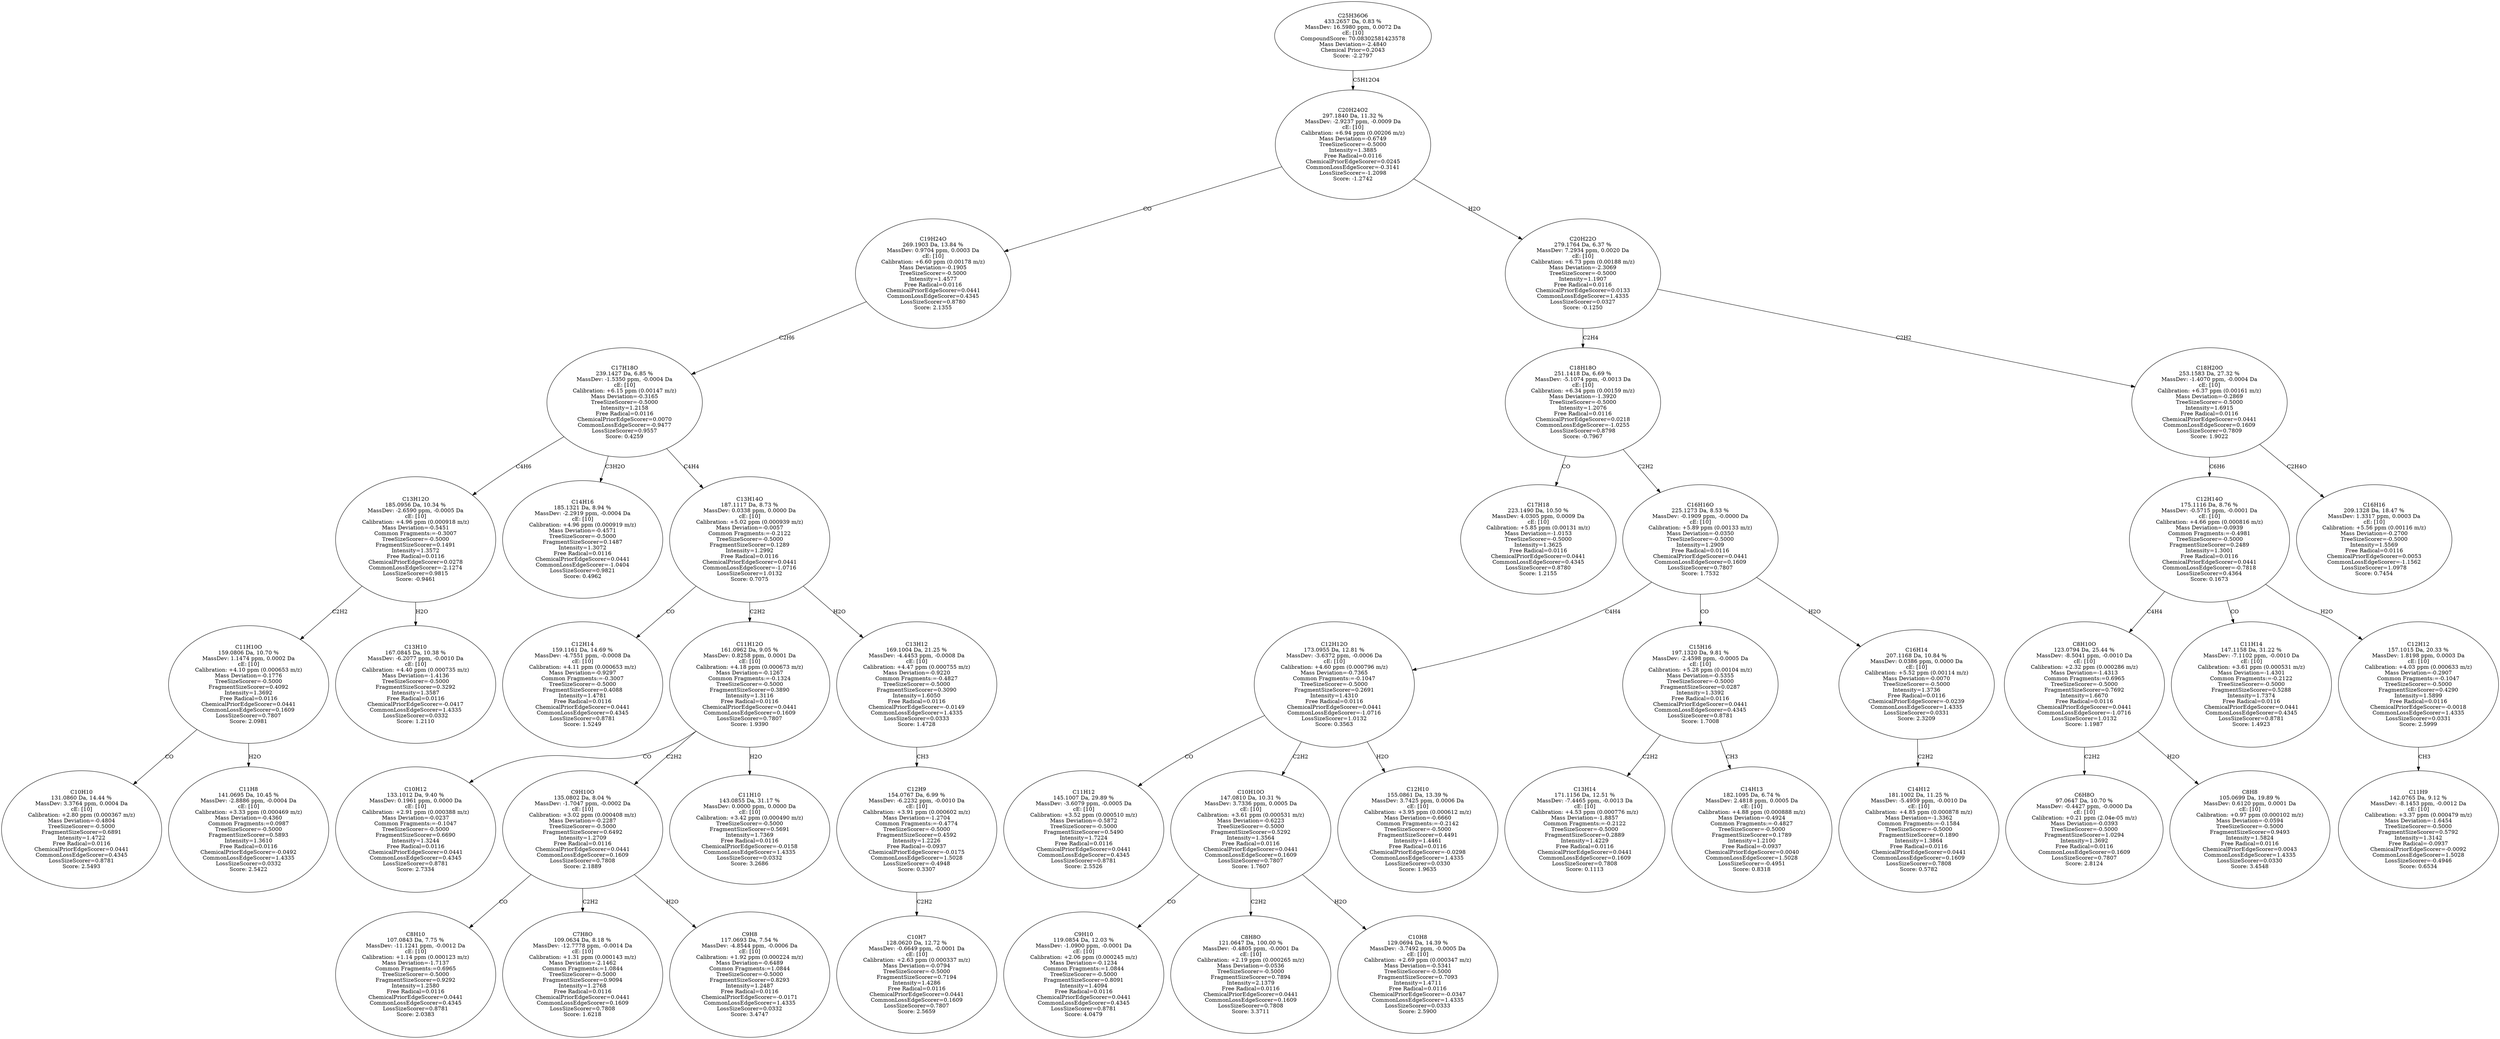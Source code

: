 strict digraph {
v1 [label="C10H10\n131.0860 Da, 14.44 %\nMassDev: 3.3764 ppm, 0.0004 Da\ncE: [10]\nCalibration: +2.80 ppm (0.000367 m/z)\nMass Deviation=-0.4804\nTreeSizeScorer=-0.5000\nFragmentSizeScorer=0.6891\nIntensity=1.4722\nFree Radical=0.0116\nChemicalPriorEdgeScorer=0.0441\nCommonLossEdgeScorer=0.4345\nLossSizeScorer=0.8781\nScore: 2.5493"];
v2 [label="C11H8\n141.0695 Da, 10.45 %\nMassDev: -2.8886 ppm, -0.0004 Da\ncE: [10]\nCalibration: +3.33 ppm (0.000469 m/z)\nMass Deviation=-0.4360\nCommon Fragments:=0.0987\nTreeSizeScorer=-0.5000\nFragmentSizeScorer=0.5893\nIntensity=1.3610\nFree Radical=0.0116\nChemicalPriorEdgeScorer=-0.0492\nCommonLossEdgeScorer=1.4335\nLossSizeScorer=0.0332\nScore: 2.5422"];
v3 [label="C11H10O\n159.0806 Da, 10.70 %\nMassDev: 1.1474 ppm, 0.0002 Da\ncE: [10]\nCalibration: +4.10 ppm (0.000653 m/z)\nMass Deviation=-0.1776\nTreeSizeScorer=-0.5000\nFragmentSizeScorer=0.4092\nIntensity=1.3692\nFree Radical=0.0116\nChemicalPriorEdgeScorer=0.0441\nCommonLossEdgeScorer=0.1609\nLossSizeScorer=0.7807\nScore: 2.0981"];
v4 [label="C13H10\n167.0845 Da, 10.38 %\nMassDev: -6.2077 ppm, -0.0010 Da\ncE: [10]\nCalibration: +4.40 ppm (0.000735 m/z)\nMass Deviation=-1.4136\nTreeSizeScorer=-0.5000\nFragmentSizeScorer=0.3292\nIntensity=1.3587\nFree Radical=0.0116\nChemicalPriorEdgeScorer=-0.0417\nCommonLossEdgeScorer=1.4335\nLossSizeScorer=0.0332\nScore: 1.2110"];
v5 [label="C13H12O\n185.0956 Da, 10.34 %\nMassDev: -2.6590 ppm, -0.0005 Da\ncE: [10]\nCalibration: +4.96 ppm (0.000918 m/z)\nMass Deviation=-0.5451\nCommon Fragments:=-0.3007\nTreeSizeScorer=-0.5000\nFragmentSizeScorer=0.1491\nIntensity=1.3572\nFree Radical=0.0116\nChemicalPriorEdgeScorer=0.0278\nCommonLossEdgeScorer=-2.1274\nLossSizeScorer=0.9815\nScore: -0.9461"];
v6 [label="C14H16\n185.1321 Da, 8.94 %\nMassDev: -2.2919 ppm, -0.0004 Da\ncE: [10]\nCalibration: +4.96 ppm (0.000919 m/z)\nMass Deviation=-0.4571\nTreeSizeScorer=-0.5000\nFragmentSizeScorer=0.1487\nIntensity=1.3072\nFree Radical=0.0116\nChemicalPriorEdgeScorer=0.0441\nCommonLossEdgeScorer=-1.0404\nLossSizeScorer=0.9821\nScore: 0.4962"];
v7 [label="C12H14\n159.1161 Da, 14.69 %\nMassDev: -4.7551 ppm, -0.0008 Da\ncE: [10]\nCalibration: +4.11 ppm (0.000653 m/z)\nMass Deviation=-0.9297\nCommon Fragments:=-0.3007\nTreeSizeScorer=-0.5000\nFragmentSizeScorer=0.4088\nIntensity=1.4781\nFree Radical=0.0116\nChemicalPriorEdgeScorer=0.0441\nCommonLossEdgeScorer=0.4345\nLossSizeScorer=0.8781\nScore: 1.5249"];
v8 [label="C10H12\n133.1012 Da, 9.40 %\nMassDev: 0.1961 ppm, 0.0000 Da\ncE: [10]\nCalibration: +2.91 ppm (0.000388 m/z)\nMass Deviation=-0.0237\nCommon Fragments:=-0.1047\nTreeSizeScorer=-0.5000\nFragmentSizeScorer=0.6690\nIntensity=1.3244\nFree Radical=0.0116\nChemicalPriorEdgeScorer=0.0441\nCommonLossEdgeScorer=0.4345\nLossSizeScorer=0.8781\nScore: 2.7334"];
v9 [label="C8H10\n107.0843 Da, 7.75 %\nMassDev: -11.1241 ppm, -0.0012 Da\ncE: [10]\nCalibration: +1.14 ppm (0.000123 m/z)\nMass Deviation=-1.7137\nCommon Fragments:=0.6965\nTreeSizeScorer=-0.5000\nFragmentSizeScorer=0.9292\nIntensity=1.2580\nFree Radical=0.0116\nChemicalPriorEdgeScorer=0.0441\nCommonLossEdgeScorer=0.4345\nLossSizeScorer=0.8781\nScore: 2.0383"];
v10 [label="C7H8O\n109.0634 Da, 8.18 %\nMassDev: -12.7778 ppm, -0.0014 Da\ncE: [10]\nCalibration: +1.31 ppm (0.000143 m/z)\nMass Deviation=-2.1462\nCommon Fragments:=1.0844\nTreeSizeScorer=-0.5000\nFragmentSizeScorer=0.9094\nIntensity=1.2768\nFree Radical=0.0116\nChemicalPriorEdgeScorer=0.0441\nCommonLossEdgeScorer=0.1609\nLossSizeScorer=0.7808\nScore: 1.6218"];
v11 [label="C9H8\n117.0693 Da, 7.54 %\nMassDev: -4.8544 ppm, -0.0006 Da\ncE: [10]\nCalibration: +1.92 ppm (0.000224 m/z)\nMass Deviation=-0.6489\nCommon Fragments:=1.0844\nTreeSizeScorer=-0.5000\nFragmentSizeScorer=0.8293\nIntensity=1.2487\nFree Radical=0.0116\nChemicalPriorEdgeScorer=-0.0171\nCommonLossEdgeScorer=1.4335\nLossSizeScorer=0.0332\nScore: 3.4747"];
v12 [label="C9H10O\n135.0802 Da, 8.04 %\nMassDev: -1.7047 ppm, -0.0002 Da\ncE: [10]\nCalibration: +3.02 ppm (0.000408 m/z)\nMass Deviation=-0.2287\nTreeSizeScorer=-0.5000\nFragmentSizeScorer=0.6492\nIntensity=1.2709\nFree Radical=0.0116\nChemicalPriorEdgeScorer=0.0441\nCommonLossEdgeScorer=0.1609\nLossSizeScorer=0.7808\nScore: 2.1889"];
v13 [label="C11H10\n143.0855 Da, 31.17 %\nMassDev: 0.0000 ppm, 0.0000 Da\ncE: [10]\nCalibration: +3.42 ppm (0.000490 m/z)\nTreeSizeScorer=-0.5000\nFragmentSizeScorer=0.5691\nIntensity=1.7369\nFree Radical=0.0116\nChemicalPriorEdgeScorer=-0.0158\nCommonLossEdgeScorer=1.4335\nLossSizeScorer=0.0332\nScore: 3.2686"];
v14 [label="C11H12O\n161.0962 Da, 9.05 %\nMassDev: 0.8258 ppm, 0.0001 Da\ncE: [10]\nCalibration: +4.18 ppm (0.000673 m/z)\nMass Deviation=-0.1267\nCommon Fragments:=-0.1324\nTreeSizeScorer=-0.5000\nFragmentSizeScorer=0.3890\nIntensity=1.3116\nFree Radical=0.0116\nChemicalPriorEdgeScorer=0.0441\nCommonLossEdgeScorer=0.1609\nLossSizeScorer=0.7807\nScore: 1.9390"];
v15 [label="C10H7\n128.0620 Da, 12.72 %\nMassDev: -0.6649 ppm, -0.0001 Da\ncE: [10]\nCalibration: +2.63 ppm (0.000337 m/z)\nMass Deviation=-0.0794\nTreeSizeScorer=-0.5000\nFragmentSizeScorer=0.7194\nIntensity=1.4286\nFree Radical=0.0116\nChemicalPriorEdgeScorer=0.0441\nCommonLossEdgeScorer=0.1609\nLossSizeScorer=0.7807\nScore: 2.5659"];
v16 [label="C12H9\n154.0767 Da, 6.99 %\nMassDev: -6.2232 ppm, -0.0010 Da\ncE: [10]\nCalibration: +3.91 ppm (0.000602 m/z)\nMass Deviation=-1.2704\nCommon Fragments:=-0.4774\nTreeSizeScorer=-0.5000\nFragmentSizeScorer=0.4592\nIntensity=1.2226\nFree Radical=-0.0937\nChemicalPriorEdgeScorer=-0.0175\nCommonLossEdgeScorer=1.5028\nLossSizeScorer=-0.4948\nScore: 0.3307"];
v17 [label="C13H12\n169.1004 Da, 21.25 %\nMassDev: -4.4453 ppm, -0.0008 Da\ncE: [10]\nCalibration: +4.47 ppm (0.000755 m/z)\nMass Deviation=-0.9220\nCommon Fragments:=-0.4827\nTreeSizeScorer=-0.5000\nFragmentSizeScorer=0.3090\nIntensity=1.6050\nFree Radical=0.0116\nChemicalPriorEdgeScorer=-0.0149\nCommonLossEdgeScorer=1.4335\nLossSizeScorer=0.0333\nScore: 1.4728"];
v18 [label="C13H14O\n187.1117 Da, 8.73 %\nMassDev: 0.0338 ppm, 0.0000 Da\ncE: [10]\nCalibration: +5.02 ppm (0.000939 m/z)\nMass Deviation=-0.0057\nCommon Fragments:=-0.2122\nTreeSizeScorer=-0.5000\nFragmentSizeScorer=0.1289\nIntensity=1.2992\nFree Radical=0.0116\nChemicalPriorEdgeScorer=0.0441\nCommonLossEdgeScorer=-1.0716\nLossSizeScorer=1.0132\nScore: 0.7075"];
v19 [label="C17H18O\n239.1427 Da, 6.85 %\nMassDev: -1.5350 ppm, -0.0004 Da\ncE: [10]\nCalibration: +6.15 ppm (0.00147 m/z)\nMass Deviation=-0.3165\nTreeSizeScorer=-0.5000\nIntensity=1.2158\nFree Radical=0.0116\nChemicalPriorEdgeScorer=0.0070\nCommonLossEdgeScorer=-0.9477\nLossSizeScorer=0.9557\nScore: 0.4259"];
v20 [label="C19H24O\n269.1903 Da, 13.84 %\nMassDev: 0.9704 ppm, 0.0003 Da\ncE: [10]\nCalibration: +6.60 ppm (0.00178 m/z)\nMass Deviation=-0.1905\nTreeSizeScorer=-0.5000\nIntensity=1.4577\nFree Radical=0.0116\nChemicalPriorEdgeScorer=0.0441\nCommonLossEdgeScorer=0.4345\nLossSizeScorer=0.8780\nScore: 2.1355"];
v21 [label="C17H18\n223.1490 Da, 10.50 %\nMassDev: 4.0305 ppm, 0.0009 Da\ncE: [10]\nCalibration: +5.85 ppm (0.00131 m/z)\nMass Deviation=-1.0153\nTreeSizeScorer=-0.5000\nIntensity=1.3625\nFree Radical=0.0116\nChemicalPriorEdgeScorer=0.0441\nCommonLossEdgeScorer=0.4345\nLossSizeScorer=0.8780\nScore: 1.2155"];
v22 [label="C11H12\n145.1007 Da, 29.89 %\nMassDev: -3.6079 ppm, -0.0005 Da\ncE: [10]\nCalibration: +3.52 ppm (0.000510 m/z)\nMass Deviation=-0.5872\nTreeSizeScorer=-0.5000\nFragmentSizeScorer=0.5490\nIntensity=1.7224\nFree Radical=0.0116\nChemicalPriorEdgeScorer=0.0441\nCommonLossEdgeScorer=0.4345\nLossSizeScorer=0.8781\nScore: 2.5526"];
v23 [label="C9H10\n119.0854 Da, 12.03 %\nMassDev: -1.0900 ppm, -0.0001 Da\ncE: [10]\nCalibration: +2.06 ppm (0.000245 m/z)\nMass Deviation=-0.1234\nCommon Fragments:=1.0844\nTreeSizeScorer=-0.5000\nFragmentSizeScorer=0.8091\nIntensity=1.4094\nFree Radical=0.0116\nChemicalPriorEdgeScorer=0.0441\nCommonLossEdgeScorer=0.4345\nLossSizeScorer=0.8781\nScore: 4.0479"];
v24 [label="C8H8O\n121.0647 Da, 100.00 %\nMassDev: -0.4805 ppm, -0.0001 Da\ncE: [10]\nCalibration: +2.19 ppm (0.000265 m/z)\nMass Deviation=-0.0536\nTreeSizeScorer=-0.5000\nFragmentSizeScorer=0.7894\nIntensity=2.1379\nFree Radical=0.0116\nChemicalPriorEdgeScorer=0.0441\nCommonLossEdgeScorer=0.1609\nLossSizeScorer=0.7808\nScore: 3.3711"];
v25 [label="C10H8\n129.0694 Da, 14.39 %\nMassDev: -3.7492 ppm, -0.0005 Da\ncE: [10]\nCalibration: +2.69 ppm (0.000347 m/z)\nMass Deviation=-0.5341\nTreeSizeScorer=-0.5000\nFragmentSizeScorer=0.7093\nIntensity=1.4711\nFree Radical=0.0116\nChemicalPriorEdgeScorer=-0.0347\nCommonLossEdgeScorer=1.4335\nLossSizeScorer=0.0333\nScore: 2.5900"];
v26 [label="C10H10O\n147.0810 Da, 10.31 %\nMassDev: 3.7336 ppm, 0.0005 Da\ncE: [10]\nCalibration: +3.61 ppm (0.000531 m/z)\nMass Deviation=-0.6223\nTreeSizeScorer=-0.5000\nFragmentSizeScorer=0.5292\nIntensity=1.3564\nFree Radical=0.0116\nChemicalPriorEdgeScorer=0.0441\nCommonLossEdgeScorer=0.1609\nLossSizeScorer=0.7807\nScore: 1.7607"];
v27 [label="C12H10\n155.0861 Da, 13.39 %\nMassDev: 3.7425 ppm, 0.0006 Da\ncE: [10]\nCalibration: +3.95 ppm (0.000612 m/z)\nMass Deviation=-0.6660\nCommon Fragments:=-0.2142\nTreeSizeScorer=-0.5000\nFragmentSizeScorer=0.4491\nIntensity=1.4461\nFree Radical=0.0116\nChemicalPriorEdgeScorer=-0.0298\nCommonLossEdgeScorer=1.4335\nLossSizeScorer=0.0330\nScore: 1.9635"];
v28 [label="C12H12O\n173.0955 Da, 12.81 %\nMassDev: -3.6372 ppm, -0.0006 Da\ncE: [10]\nCalibration: +4.60 ppm (0.000796 m/z)\nMass Deviation=-0.7365\nCommon Fragments:=-0.1047\nTreeSizeScorer=-0.5000\nFragmentSizeScorer=0.2691\nIntensity=1.4310\nFree Radical=0.0116\nChemicalPriorEdgeScorer=0.0441\nCommonLossEdgeScorer=-1.0716\nLossSizeScorer=1.0132\nScore: 0.3563"];
v29 [label="C13H14\n171.1156 Da, 12.51 %\nMassDev: -7.4465 ppm, -0.0013 Da\ncE: [10]\nCalibration: +4.53 ppm (0.000776 m/z)\nMass Deviation=-1.8857\nCommon Fragments:=-0.2122\nTreeSizeScorer=-0.5000\nFragmentSizeScorer=0.2889\nIntensity=1.4229\nFree Radical=0.0116\nChemicalPriorEdgeScorer=0.0441\nCommonLossEdgeScorer=0.1609\nLossSizeScorer=0.7808\nScore: 0.1113"];
v30 [label="C14H13\n182.1095 Da, 6.74 %\nMassDev: 2.4818 ppm, 0.0005 Da\ncE: [10]\nCalibration: +4.88 ppm (0.000888 m/z)\nMass Deviation=-0.4924\nCommon Fragments:=-0.4827\nTreeSizeScorer=-0.5000\nFragmentSizeScorer=0.1789\nIntensity=1.2100\nFree Radical=-0.0937\nChemicalPriorEdgeScorer=0.0040\nCommonLossEdgeScorer=1.5028\nLossSizeScorer=-0.4951\nScore: 0.8318"];
v31 [label="C15H16\n197.1320 Da, 9.81 %\nMassDev: -2.4598 ppm, -0.0005 Da\ncE: [10]\nCalibration: +5.28 ppm (0.00104 m/z)\nMass Deviation=-0.5355\nTreeSizeScorer=-0.5000\nFragmentSizeScorer=0.0287\nIntensity=1.3392\nFree Radical=0.0116\nChemicalPriorEdgeScorer=0.0441\nCommonLossEdgeScorer=0.4345\nLossSizeScorer=0.8781\nScore: 1.7008"];
v32 [label="C14H12\n181.1002 Da, 11.25 %\nMassDev: -5.4959 ppm, -0.0010 Da\ncE: [10]\nCalibration: +4.85 ppm (0.000878 m/z)\nMass Deviation=-1.3362\nCommon Fragments:=-0.1584\nTreeSizeScorer=-0.5000\nFragmentSizeScorer=0.1890\nIntensity=1.3864\nFree Radical=0.0116\nChemicalPriorEdgeScorer=0.0441\nCommonLossEdgeScorer=0.1609\nLossSizeScorer=0.7808\nScore: 0.5782"];
v33 [label="C16H14\n207.1168 Da, 10.84 %\nMassDev: 0.0386 ppm, 0.0000 Da\ncE: [10]\nCalibration: +5.52 ppm (0.00114 m/z)\nMass Deviation=-0.0070\nTreeSizeScorer=-0.5000\nIntensity=1.3736\nFree Radical=0.0116\nChemicalPriorEdgeScorer=-0.0239\nCommonLossEdgeScorer=1.4335\nLossSizeScorer=0.0331\nScore: 2.3209"];
v34 [label="C16H16O\n225.1273 Da, 8.53 %\nMassDev: -0.1909 ppm, -0.0000 Da\ncE: [10]\nCalibration: +5.89 ppm (0.00133 m/z)\nMass Deviation=-0.0350\nTreeSizeScorer=-0.5000\nIntensity=1.2909\nFree Radical=0.0116\nChemicalPriorEdgeScorer=0.0441\nCommonLossEdgeScorer=0.1609\nLossSizeScorer=0.7807\nScore: 1.7532"];
v35 [label="C18H18O\n251.1418 Da, 6.69 %\nMassDev: -5.1074 ppm, -0.0013 Da\ncE: [10]\nCalibration: +6.34 ppm (0.00159 m/z)\nMass Deviation=-1.3920\nTreeSizeScorer=-0.5000\nIntensity=1.2076\nFree Radical=0.0116\nChemicalPriorEdgeScorer=0.0218\nCommonLossEdgeScorer=-1.0255\nLossSizeScorer=0.8798\nScore: -0.7967"];
v36 [label="C6H8O\n97.0647 Da, 10.70 %\nMassDev: -0.4427 ppm, -0.0000 Da\ncE: [10]\nCalibration: +0.21 ppm (2.04e-05 m/z)\nMass Deviation=-0.0393\nTreeSizeScorer=-0.5000\nFragmentSizeScorer=1.0294\nIntensity=1.3692\nFree Radical=0.0116\nCommonLossEdgeScorer=0.1609\nLossSizeScorer=0.7807\nScore: 2.8124"];
v37 [label="C8H8\n105.0699 Da, 19.89 %\nMassDev: 0.6120 ppm, 0.0001 Da\ncE: [10]\nCalibration: +0.97 ppm (0.000102 m/z)\nMass Deviation=-0.0594\nTreeSizeScorer=-0.5000\nFragmentSizeScorer=0.9493\nIntensity=1.5824\nFree Radical=0.0116\nChemicalPriorEdgeScorer=0.0043\nCommonLossEdgeScorer=1.4335\nLossSizeScorer=0.0330\nScore: 3.4548"];
v38 [label="C8H10O\n123.0794 Da, 25.44 %\nMassDev: -8.5041 ppm, -0.0010 Da\ncE: [10]\nCalibration: +2.32 ppm (0.000286 m/z)\nMass Deviation=-1.4313\nCommon Fragments:=0.6965\nTreeSizeScorer=-0.5000\nFragmentSizeScorer=0.7692\nIntensity=1.6670\nFree Radical=0.0116\nChemicalPriorEdgeScorer=0.0441\nCommonLossEdgeScorer=-1.0716\nLossSizeScorer=1.0132\nScore: 1.1987"];
v39 [label="C11H14\n147.1158 Da, 31.22 %\nMassDev: -7.1102 ppm, -0.0010 Da\ncE: [10]\nCalibration: +3.61 ppm (0.000531 m/z)\nMass Deviation=-1.4301\nCommon Fragments:=-0.2122\nTreeSizeScorer=-0.5000\nFragmentSizeScorer=0.5288\nIntensity=1.7374\nFree Radical=0.0116\nChemicalPriorEdgeScorer=0.0441\nCommonLossEdgeScorer=0.4345\nLossSizeScorer=0.8781\nScore: 1.4923"];
v40 [label="C11H9\n142.0765 Da, 9.12 %\nMassDev: -8.1453 ppm, -0.0012 Da\ncE: [10]\nCalibration: +3.37 ppm (0.000479 m/z)\nMass Deviation=-1.6454\nTreeSizeScorer=-0.5000\nFragmentSizeScorer=0.5792\nIntensity=1.3142\nFree Radical=-0.0937\nChemicalPriorEdgeScorer=-0.0092\nCommonLossEdgeScorer=1.5028\nLossSizeScorer=-0.4946\nScore: 0.6534"];
v41 [label="C12H12\n157.1015 Da, 20.33 %\nMassDev: 1.8198 ppm, 0.0003 Da\ncE: [10]\nCalibration: +4.03 ppm (0.000633 m/z)\nMass Deviation=-0.2907\nCommon Fragments:=-0.1047\nTreeSizeScorer=-0.5000\nFragmentSizeScorer=0.4290\nIntensity=1.5899\nFree Radical=0.0116\nChemicalPriorEdgeScorer=-0.0018\nCommonLossEdgeScorer=1.4335\nLossSizeScorer=0.0331\nScore: 2.5999"];
v42 [label="C12H14O\n175.1116 Da, 8.76 %\nMassDev: -0.5715 ppm, -0.0001 Da\ncE: [10]\nCalibration: +4.66 ppm (0.000816 m/z)\nMass Deviation=-0.0939\nCommon Fragments:=-0.4981\nTreeSizeScorer=-0.5000\nFragmentSizeScorer=0.2489\nIntensity=1.3001\nFree Radical=0.0116\nChemicalPriorEdgeScorer=0.0441\nCommonLossEdgeScorer=-0.7818\nLossSizeScorer=0.4364\nScore: 0.1673"];
v43 [label="C16H16\n209.1328 Da, 18.47 %\nMassDev: 1.3317 ppm, 0.0003 Da\ncE: [10]\nCalibration: +5.56 ppm (0.00116 m/z)\nMass Deviation=-0.2700\nTreeSizeScorer=-0.5000\nIntensity=1.5569\nFree Radical=0.0116\nChemicalPriorEdgeScorer=0.0053\nCommonLossEdgeScorer=-1.1562\nLossSizeScorer=1.0978\nScore: 0.7454"];
v44 [label="C18H20O\n253.1583 Da, 27.32 %\nMassDev: -1.4070 ppm, -0.0004 Da\ncE: [10]\nCalibration: +6.37 ppm (0.00161 m/z)\nMass Deviation=-0.2869\nTreeSizeScorer=-0.5000\nIntensity=1.6915\nFree Radical=0.0116\nChemicalPriorEdgeScorer=0.0441\nCommonLossEdgeScorer=0.1609\nLossSizeScorer=0.7809\nScore: 1.9022"];
v45 [label="C20H22O\n279.1764 Da, 6.37 %\nMassDev: 7.2934 ppm, 0.0020 Da\ncE: [10]\nCalibration: +6.73 ppm (0.00188 m/z)\nMass Deviation=-2.3069\nTreeSizeScorer=-0.5000\nIntensity=1.1907\nFree Radical=0.0116\nChemicalPriorEdgeScorer=0.0133\nCommonLossEdgeScorer=1.4335\nLossSizeScorer=0.0327\nScore: -0.1250"];
v46 [label="C20H24O2\n297.1840 Da, 11.32 %\nMassDev: -2.9237 ppm, -0.0009 Da\ncE: [10]\nCalibration: +6.94 ppm (0.00206 m/z)\nMass Deviation=-0.6749\nTreeSizeScorer=-0.5000\nIntensity=1.3885\nFree Radical=0.0116\nChemicalPriorEdgeScorer=0.0245\nCommonLossEdgeScorer=-0.3141\nLossSizeScorer=-1.2098\nScore: -1.2742"];
v47 [label="C25H36O6\n433.2657 Da, 0.83 %\nMassDev: 16.5980 ppm, 0.0072 Da\ncE: [10]\nCompoundScore: 70.08302581423578\nMass Deviation=-2.4840\nChemical Prior=0.2043\nScore: -2.2797"];
v3 -> v1 [label="CO"];
v3 -> v2 [label="H2O"];
v5 -> v3 [label="C2H2"];
v5 -> v4 [label="H2O"];
v19 -> v5 [label="C4H6"];
v19 -> v6 [label="C3H2O"];
v18 -> v7 [label="CO"];
v14 -> v8 [label="CO"];
v12 -> v9 [label="CO"];
v12 -> v10 [label="C2H2"];
v12 -> v11 [label="H2O"];
v14 -> v12 [label="C2H2"];
v14 -> v13 [label="H2O"];
v18 -> v14 [label="C2H2"];
v16 -> v15 [label="C2H2"];
v17 -> v16 [label="CH3"];
v18 -> v17 [label="H2O"];
v19 -> v18 [label="C4H4"];
v20 -> v19 [label="C2H6"];
v46 -> v20 [label="CO"];
v35 -> v21 [label="CO"];
v28 -> v22 [label="CO"];
v26 -> v23 [label="CO"];
v26 -> v24 [label="C2H2"];
v26 -> v25 [label="H2O"];
v28 -> v26 [label="C2H2"];
v28 -> v27 [label="H2O"];
v34 -> v28 [label="C4H4"];
v31 -> v29 [label="C2H2"];
v31 -> v30 [label="CH3"];
v34 -> v31 [label="CO"];
v33 -> v32 [label="C2H2"];
v34 -> v33 [label="H2O"];
v35 -> v34 [label="C2H2"];
v45 -> v35 [label="C2H4"];
v38 -> v36 [label="C2H2"];
v38 -> v37 [label="H2O"];
v42 -> v38 [label="C4H4"];
v42 -> v39 [label="CO"];
v41 -> v40 [label="CH3"];
v42 -> v41 [label="H2O"];
v44 -> v42 [label="C6H6"];
v44 -> v43 [label="C2H4O"];
v45 -> v44 [label="C2H2"];
v46 -> v45 [label="H2O"];
v47 -> v46 [label="C5H12O4"];
}